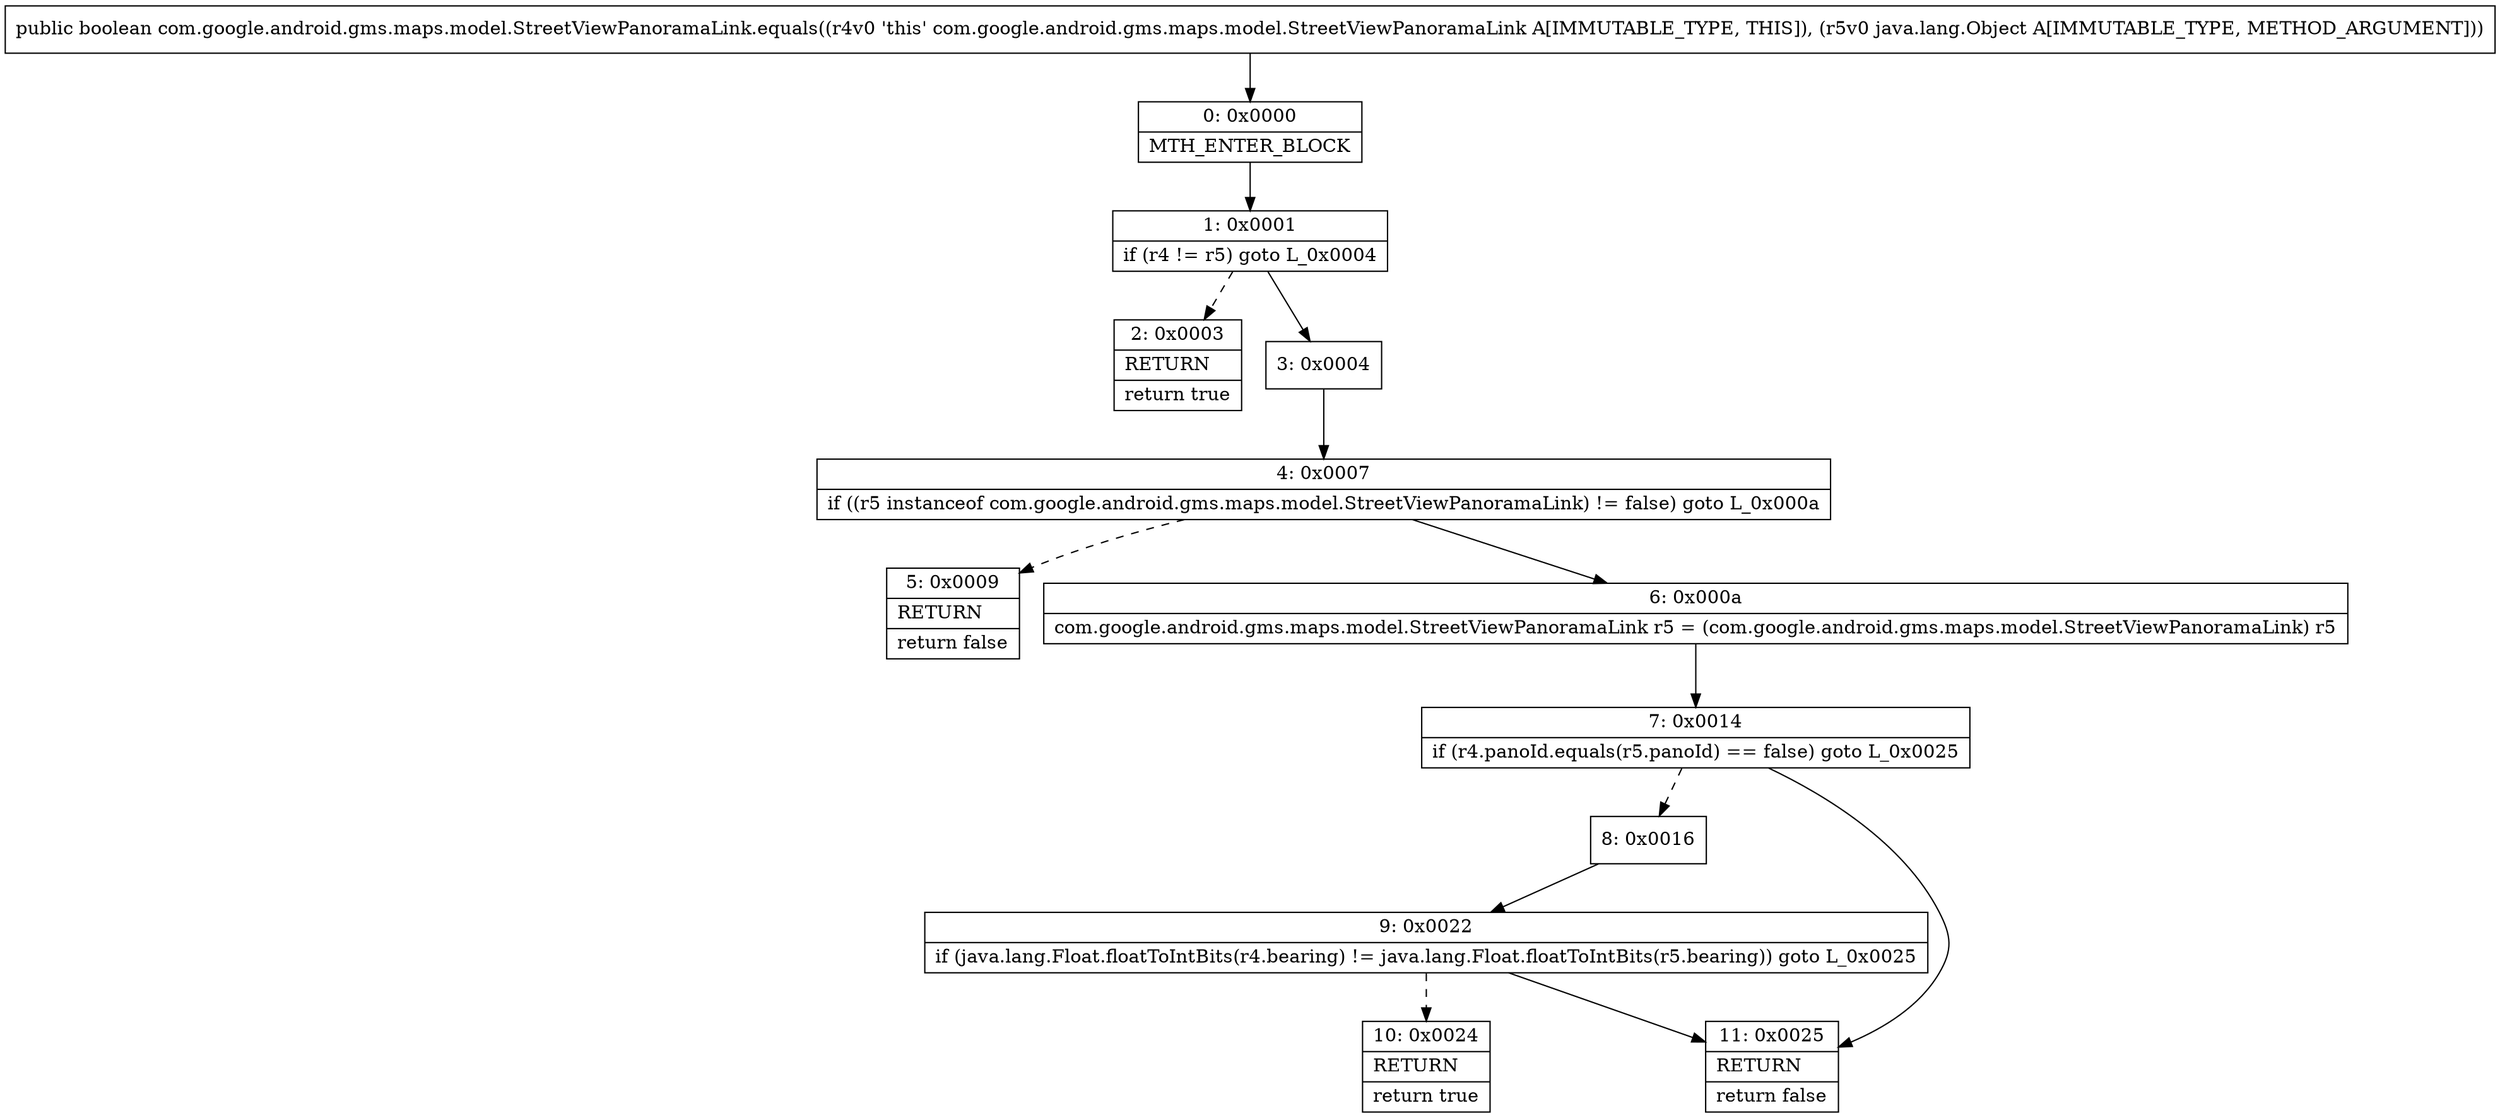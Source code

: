 digraph "CFG forcom.google.android.gms.maps.model.StreetViewPanoramaLink.equals(Ljava\/lang\/Object;)Z" {
Node_0 [shape=record,label="{0\:\ 0x0000|MTH_ENTER_BLOCK\l}"];
Node_1 [shape=record,label="{1\:\ 0x0001|if (r4 != r5) goto L_0x0004\l}"];
Node_2 [shape=record,label="{2\:\ 0x0003|RETURN\l|return true\l}"];
Node_3 [shape=record,label="{3\:\ 0x0004}"];
Node_4 [shape=record,label="{4\:\ 0x0007|if ((r5 instanceof com.google.android.gms.maps.model.StreetViewPanoramaLink) != false) goto L_0x000a\l}"];
Node_5 [shape=record,label="{5\:\ 0x0009|RETURN\l|return false\l}"];
Node_6 [shape=record,label="{6\:\ 0x000a|com.google.android.gms.maps.model.StreetViewPanoramaLink r5 = (com.google.android.gms.maps.model.StreetViewPanoramaLink) r5\l}"];
Node_7 [shape=record,label="{7\:\ 0x0014|if (r4.panoId.equals(r5.panoId) == false) goto L_0x0025\l}"];
Node_8 [shape=record,label="{8\:\ 0x0016}"];
Node_9 [shape=record,label="{9\:\ 0x0022|if (java.lang.Float.floatToIntBits(r4.bearing) != java.lang.Float.floatToIntBits(r5.bearing)) goto L_0x0025\l}"];
Node_10 [shape=record,label="{10\:\ 0x0024|RETURN\l|return true\l}"];
Node_11 [shape=record,label="{11\:\ 0x0025|RETURN\l|return false\l}"];
MethodNode[shape=record,label="{public boolean com.google.android.gms.maps.model.StreetViewPanoramaLink.equals((r4v0 'this' com.google.android.gms.maps.model.StreetViewPanoramaLink A[IMMUTABLE_TYPE, THIS]), (r5v0 java.lang.Object A[IMMUTABLE_TYPE, METHOD_ARGUMENT])) }"];
MethodNode -> Node_0;
Node_0 -> Node_1;
Node_1 -> Node_2[style=dashed];
Node_1 -> Node_3;
Node_3 -> Node_4;
Node_4 -> Node_5[style=dashed];
Node_4 -> Node_6;
Node_6 -> Node_7;
Node_7 -> Node_8[style=dashed];
Node_7 -> Node_11;
Node_8 -> Node_9;
Node_9 -> Node_10[style=dashed];
Node_9 -> Node_11;
}

